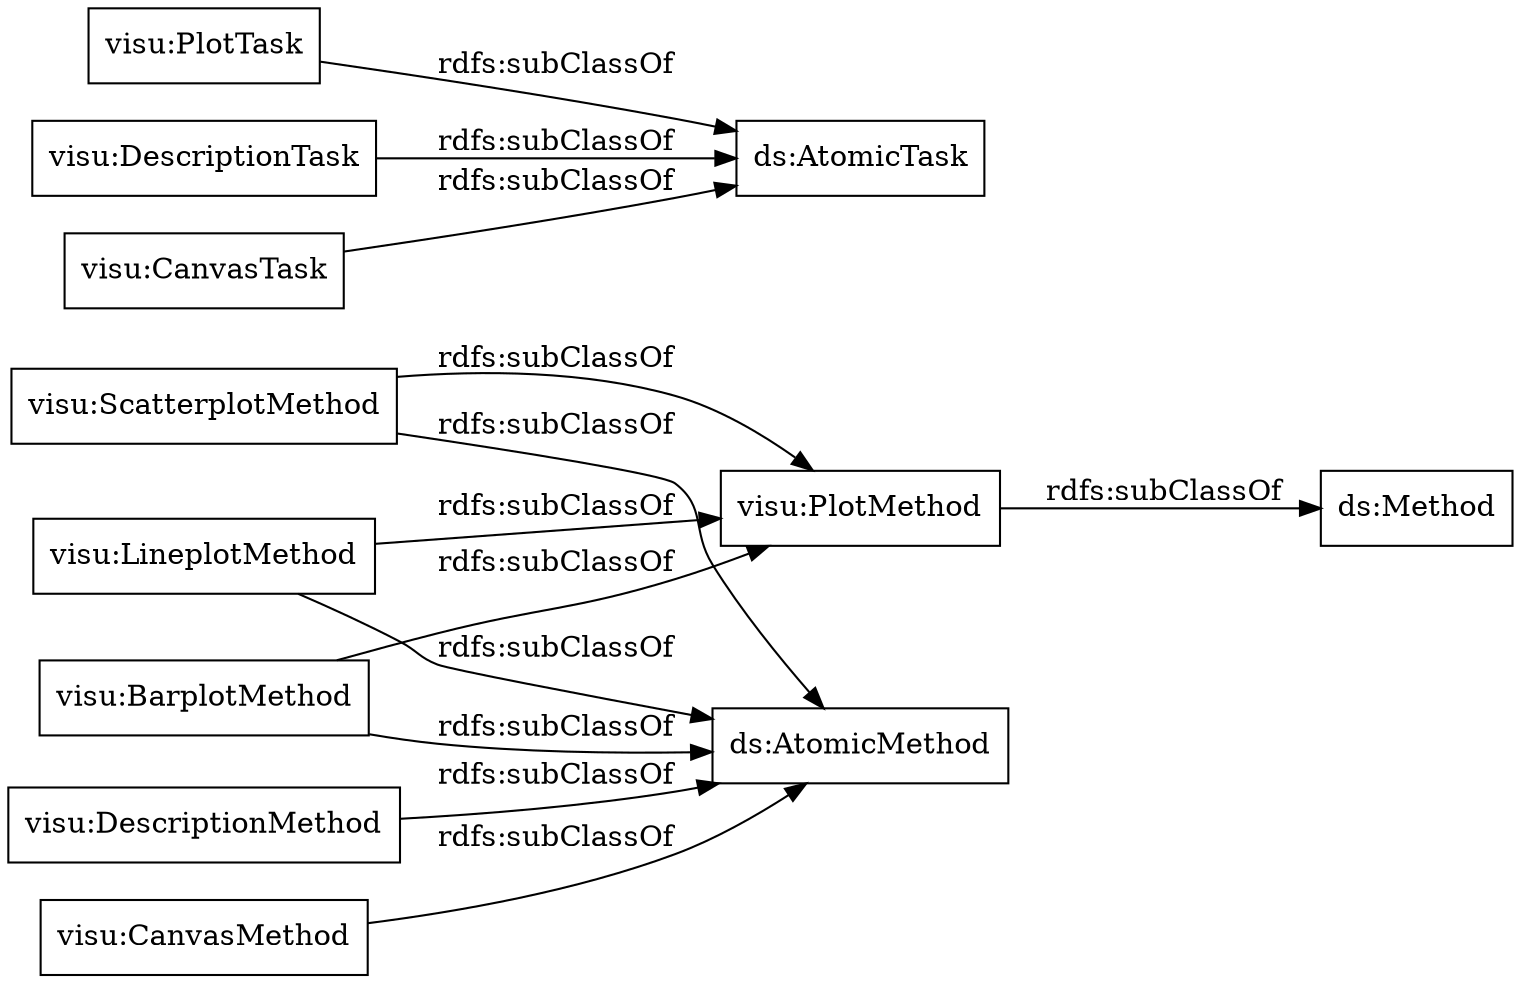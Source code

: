 digraph ar2dtool_diagram { 
rankdir=LR;
size="1000"
node [shape = rectangle, color="black"]; "visu:ScatterplotMethod" "visu:PlotTask" "visu:PlotMethod" "visu:LineplotMethod" "visu:DescriptionTask" "visu:DescriptionMethod" "visu:CanvasTask" "visu:CanvasMethod" "visu:BarplotMethod" ; /*classes style*/
	"visu:LineplotMethod" -> "visu:PlotMethod" [ label = "rdfs:subClassOf" ];
	"visu:LineplotMethod" -> "ds:AtomicMethod" [ label = "rdfs:subClassOf" ];
	"visu:BarplotMethod" -> "visu:PlotMethod" [ label = "rdfs:subClassOf" ];
	"visu:BarplotMethod" -> "ds:AtomicMethod" [ label = "rdfs:subClassOf" ];
	"visu:CanvasMethod" -> "ds:AtomicMethod" [ label = "rdfs:subClassOf" ];
	"visu:PlotMethod" -> "ds:Method" [ label = "rdfs:subClassOf" ];
	"visu:DescriptionMethod" -> "ds:AtomicMethod" [ label = "rdfs:subClassOf" ];
	"visu:PlotTask" -> "ds:AtomicTask" [ label = "rdfs:subClassOf" ];
	"visu:ScatterplotMethod" -> "visu:PlotMethod" [ label = "rdfs:subClassOf" ];
	"visu:ScatterplotMethod" -> "ds:AtomicMethod" [ label = "rdfs:subClassOf" ];
	"visu:DescriptionTask" -> "ds:AtomicTask" [ label = "rdfs:subClassOf" ];
	"visu:CanvasTask" -> "ds:AtomicTask" [ label = "rdfs:subClassOf" ];

}
